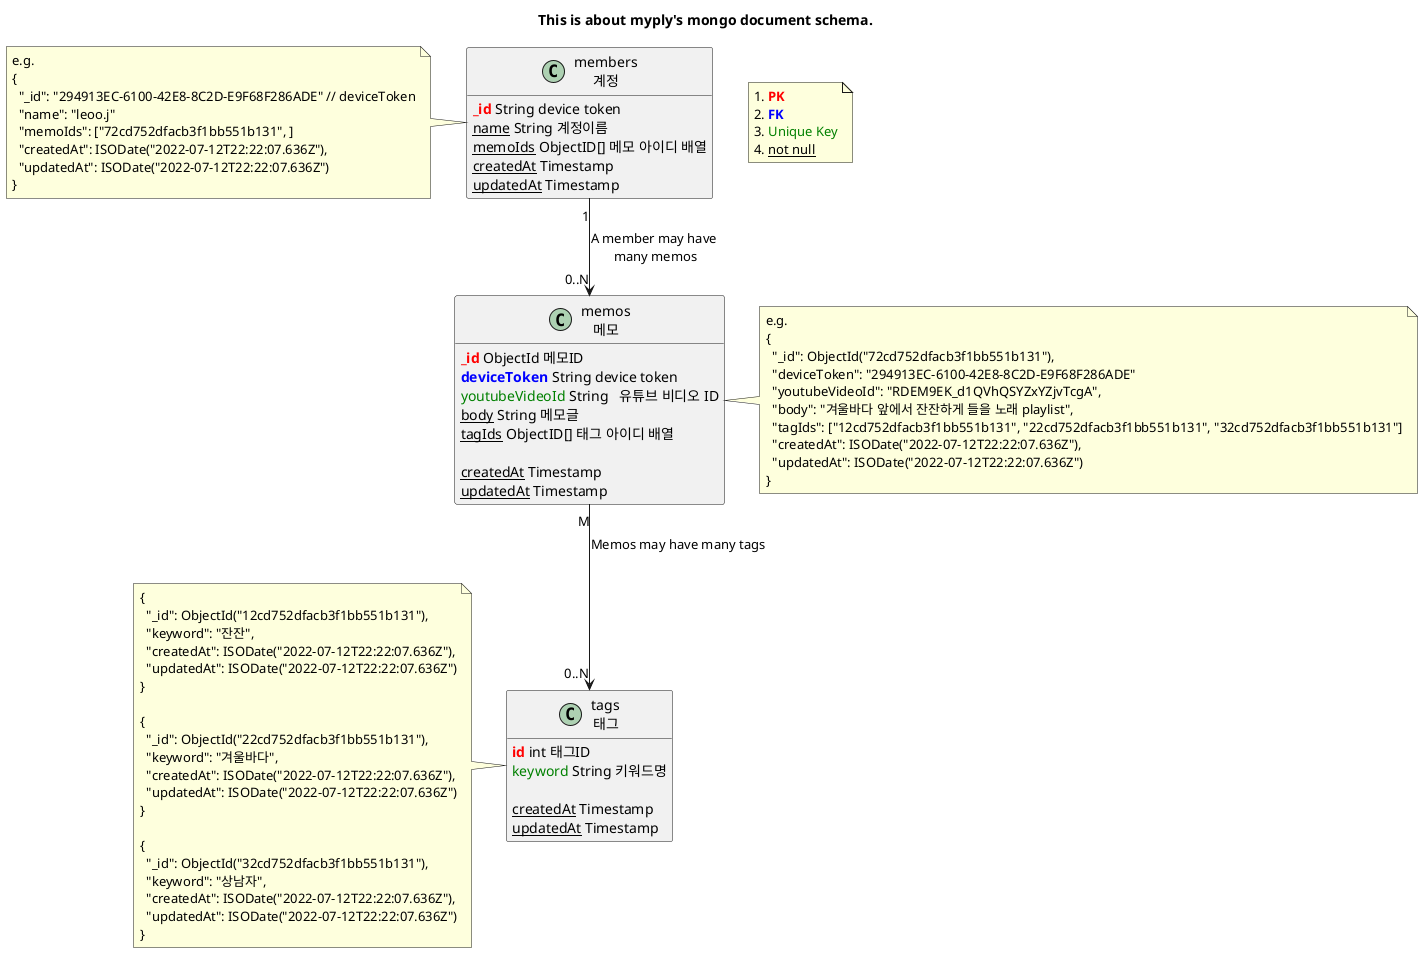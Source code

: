 @startuml
title This is about myply's mongo document schema.

!define Table(name,desc) class name as "desc" << (T) >>
!define pk(x) <color:red><b>x</b></color>
!define fk(x) <color:blue><b>x</b></color>
' 초록색: 유니크키
!define unique(x) <color:green>x</color>
' 밑줄: not null
!define not_null(x) <u>x</u>

hide methods
hide stereotypes

note as N2
    1. <color:red><b>PK</b></color>
    2. <color:blue><b>FK</b></color>
    3. <color:green>Unique Key</color>
    4. <u>not null</u>
end note

' entities
Table(members, "members\n계정") {
    pk(_id) String device token
    not_null(name) String 계정이름
    not_null(memoIds) ObjectID[] 메모 아이디 배열
    not_null(createdAt) Timestamp
    not_null(updatedAt) Timestamp
}

note left
e.g.
{
  "_id": "294913EC-6100-42E8-8C2D-E9F68F286ADE" // deviceToken
  "name": "leoo.j"
  "memoIds": ["72cd752dfacb3f1bb551b131", ]
  "createdAt": ISODate("2022-07-12T22:22:07.636Z"),
  "updatedAt": ISODate("2022-07-12T22:22:07.636Z")
}
end note

Table(memos, "memos\n메모") {
    pk(_id) ObjectId 메모ID
    fk(deviceToken) String device token
    unique(youtubeVideoId) String   유튜브 비디오 ID
    not_null(body) String 메모글
    not_null(tagIds) ObjectID[] 태그 아이디 배열

    not_null(createdAt) Timestamp
    not_null(updatedAt) Timestamp
}

note right
e.g.
{
  "_id": ObjectId("72cd752dfacb3f1bb551b131"),
  "deviceToken": "294913EC-6100-42E8-8C2D-E9F68F286ADE"
  "youtubeVideoId": "RDEM9EK_d1QVhQSYZxYZjvTcgA",
  "body": "겨울바다 앞에서 잔잔하게 들을 노래 playlist",
  "tagIds": ["12cd752dfacb3f1bb551b131", "22cd752dfacb3f1bb551b131", "32cd752dfacb3f1bb551b131"]
  "createdAt": ISODate("2022-07-12T22:22:07.636Z"),
  "updatedAt": ISODate("2022-07-12T22:22:07.636Z")
}
end note

Table(tags, "tags\n태그") {
    pk(id) int 태그ID
    unique(keyword) String 키워드명

    not_null(createdAt) Timestamp
    not_null(updatedAt) Timestamp
}

note left
{
  "_id": ObjectId("12cd752dfacb3f1bb551b131"),
  "keyword": "잔잔",
  "createdAt": ISODate("2022-07-12T22:22:07.636Z"),
  "updatedAt": ISODate("2022-07-12T22:22:07.636Z")
}

{
  "_id": ObjectId("22cd752dfacb3f1bb551b131"),
  "keyword": "겨울바다",
  "createdAt": ISODate("2022-07-12T22:22:07.636Z"),
  "updatedAt": ISODate("2022-07-12T22:22:07.636Z")
}

{
  "_id": ObjectId("32cd752dfacb3f1bb551b131"),
  "keyword": "상남자",
  "createdAt": ISODate("2022-07-12T22:22:07.636Z"),
  "updatedAt": ISODate("2022-07-12T22:22:07.636Z")
}
end note

' one to may relationship
members "1" --> "0..N" memos : "A member may have\n many memos"
memos "M" --> "0..N" tags : "Memos may have many tags"
@enduml